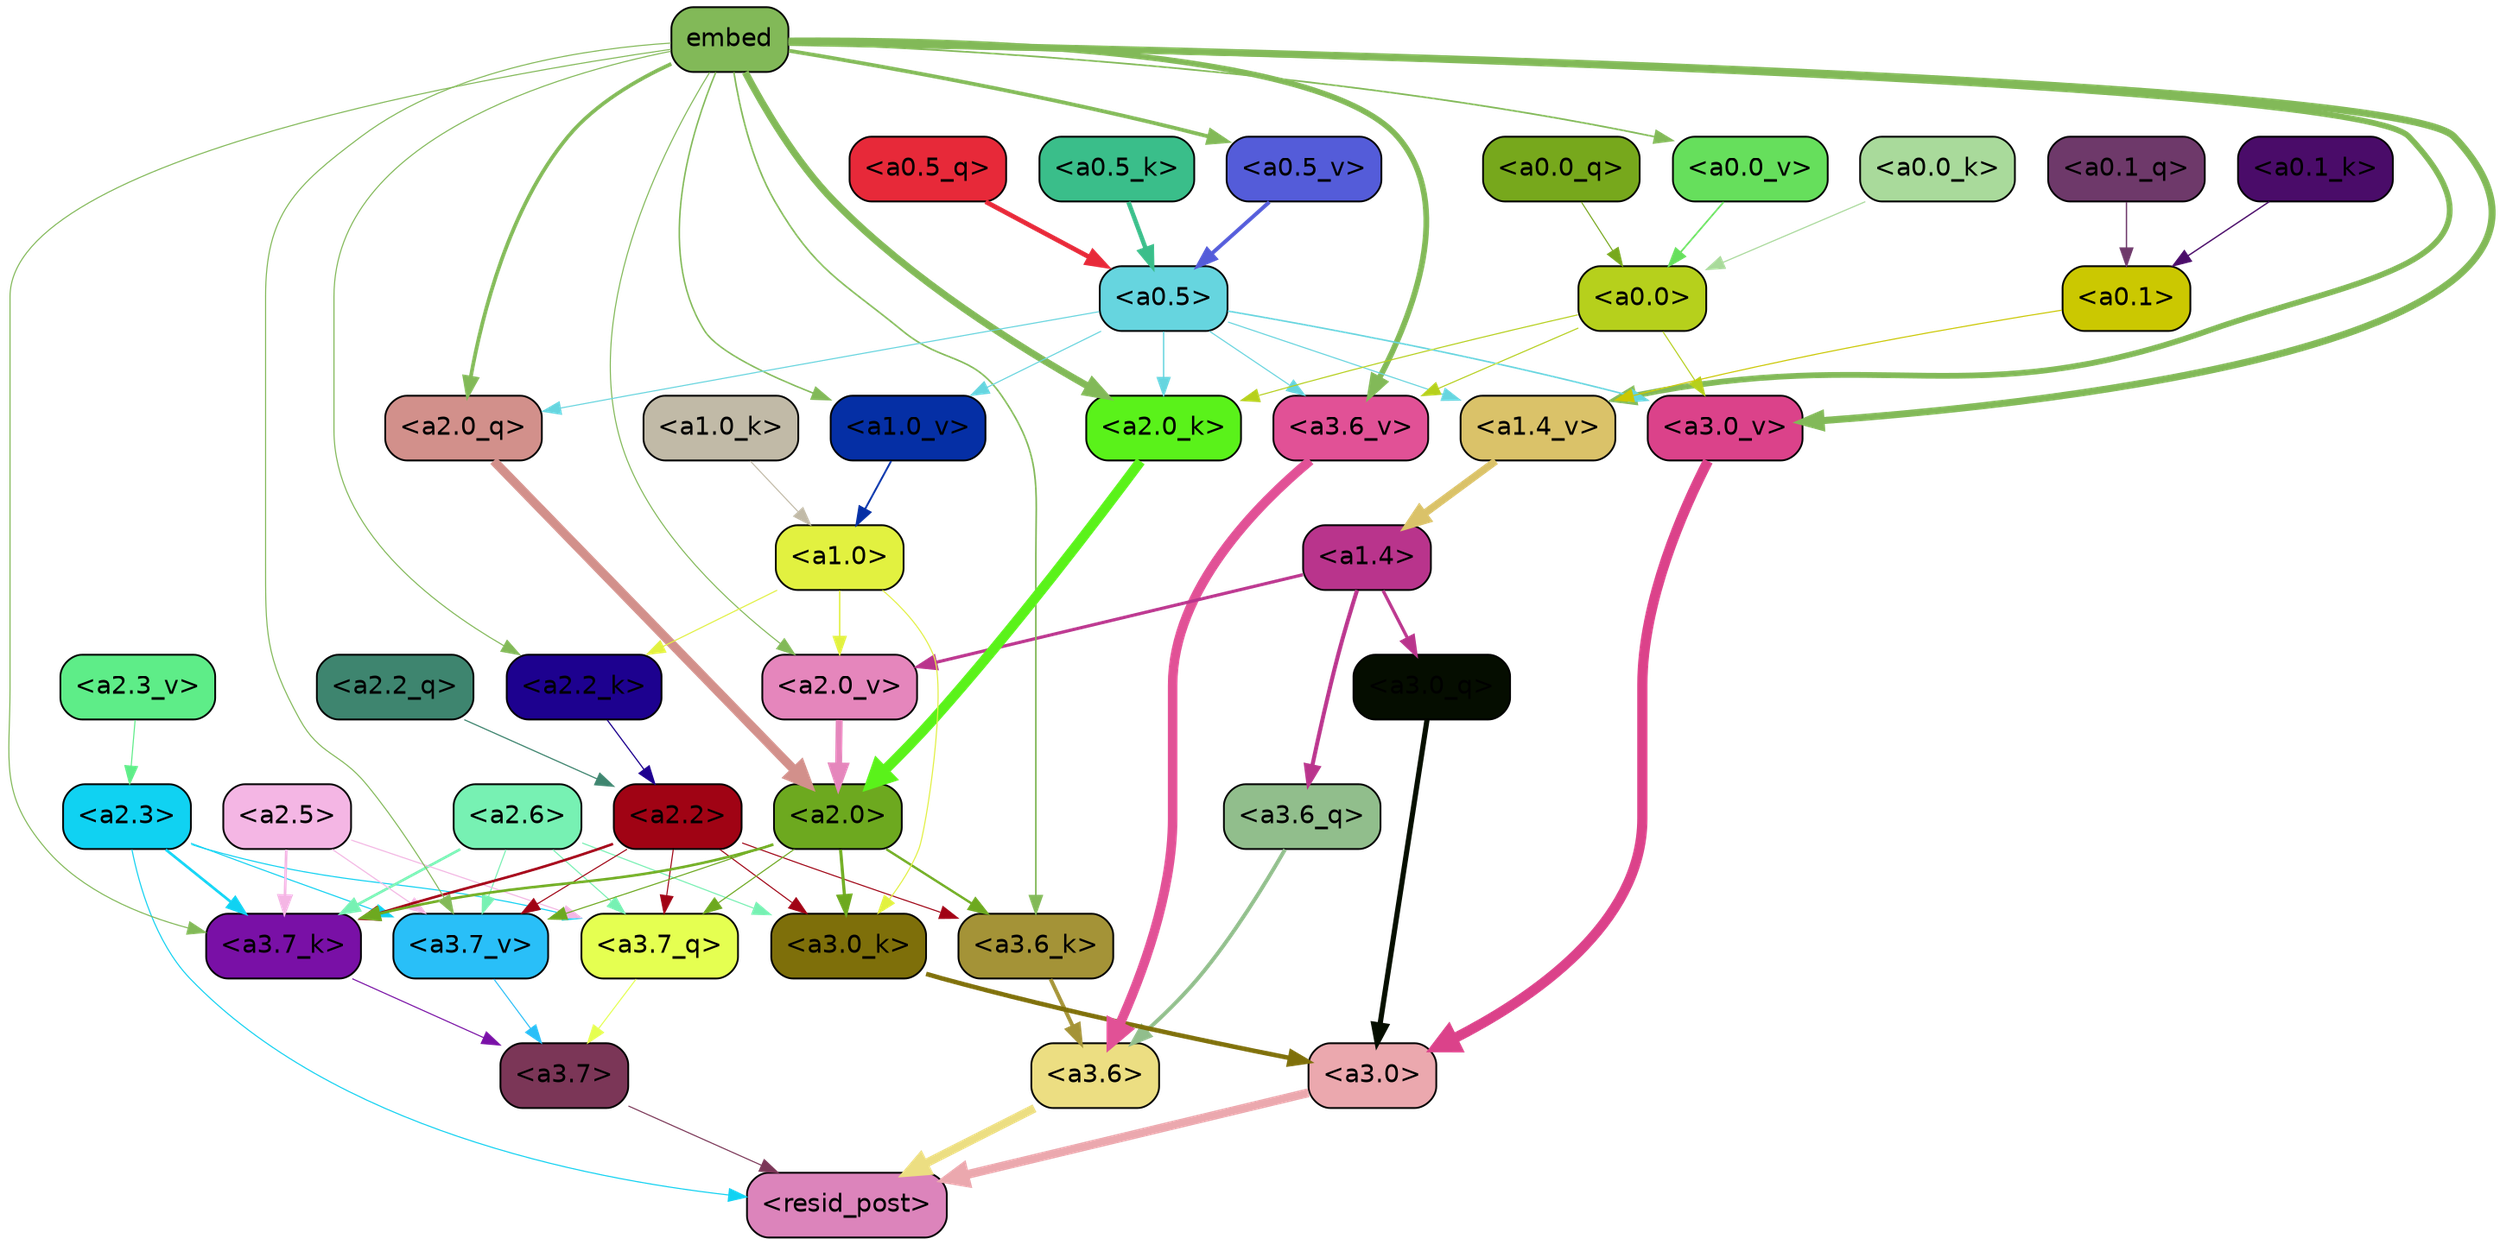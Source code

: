 strict digraph "" {
	graph [bgcolor=transparent,
		layout=dot,
		overlap=false,
		splines=true
	];
	"<a3.7>"	[color=black,
		fillcolor="#7b3657",
		fontname=Helvetica,
		shape=box,
		style="filled, rounded"];
	"<resid_post>"	[color=black,
		fillcolor="#dc84bb",
		fontname=Helvetica,
		shape=box,
		style="filled, rounded"];
	"<a3.7>" -> "<resid_post>"	[color="#7b3657",
		penwidth=0.6];
	"<a3.6>"	[color=black,
		fillcolor="#ecde82",
		fontname=Helvetica,
		shape=box,
		style="filled, rounded"];
	"<a3.6>" -> "<resid_post>"	[color="#ecde82",
		penwidth=4.746312499046326];
	"<a3.0>"	[color=black,
		fillcolor="#eba8ae",
		fontname=Helvetica,
		shape=box,
		style="filled, rounded"];
	"<a3.0>" -> "<resid_post>"	[color="#eba8ae",
		penwidth=4.896343111991882];
	"<a2.3>"	[color=black,
		fillcolor="#10d2f2",
		fontname=Helvetica,
		shape=box,
		style="filled, rounded"];
	"<a2.3>" -> "<resid_post>"	[color="#10d2f2",
		penwidth=0.6];
	"<a3.7_q>"	[color=black,
		fillcolor="#e5ff51",
		fontname=Helvetica,
		shape=box,
		style="filled, rounded"];
	"<a2.3>" -> "<a3.7_q>"	[color="#10d2f2",
		penwidth=0.6];
	"<a3.7_k>"	[color=black,
		fillcolor="#7910a6",
		fontname=Helvetica,
		shape=box,
		style="filled, rounded"];
	"<a2.3>" -> "<a3.7_k>"	[color="#10d2f2",
		penwidth=1.467104621231556];
	"<a3.7_v>"	[color=black,
		fillcolor="#29bff8",
		fontname=Helvetica,
		shape=box,
		style="filled, rounded"];
	"<a2.3>" -> "<a3.7_v>"	[color="#10d2f2",
		penwidth=0.6];
	"<a3.7_q>" -> "<a3.7>"	[color="#e5ff51",
		penwidth=0.6];
	"<a3.6_q>"	[color=black,
		fillcolor="#91be8c",
		fontname=Helvetica,
		shape=box,
		style="filled, rounded"];
	"<a3.6_q>" -> "<a3.6>"	[color="#91be8c",
		penwidth=2.160832464694977];
	"<a3.0_q>"	[color=black,
		fillcolor="#050d00",
		fontname=Helvetica,
		shape=box,
		style="filled, rounded"];
	"<a3.0_q>" -> "<a3.0>"	[color="#050d00",
		penwidth=2.870753765106201];
	"<a3.7_k>" -> "<a3.7>"	[color="#7910a6",
		penwidth=0.6];
	"<a3.6_k>"	[color=black,
		fillcolor="#a49337",
		fontname=Helvetica,
		shape=box,
		style="filled, rounded"];
	"<a3.6_k>" -> "<a3.6>"	[color="#a49337",
		penwidth=2.13908451795578];
	"<a3.0_k>"	[color=black,
		fillcolor="#7e6f0a",
		fontname=Helvetica,
		shape=box,
		style="filled, rounded"];
	"<a3.0_k>" -> "<a3.0>"	[color="#7e6f0a",
		penwidth=2.520303964614868];
	"<a3.7_v>" -> "<a3.7>"	[color="#29bff8",
		penwidth=0.6];
	"<a3.6_v>"	[color=black,
		fillcolor="#e15196",
		fontname=Helvetica,
		shape=box,
		style="filled, rounded"];
	"<a3.6_v>" -> "<a3.6>"	[color="#e15196",
		penwidth=5.297133803367615];
	"<a3.0_v>"	[color=black,
		fillcolor="#db428a",
		fontname=Helvetica,
		shape=box,
		style="filled, rounded"];
	"<a3.0_v>" -> "<a3.0>"	[color="#db428a",
		penwidth=5.680712580680847];
	"<a2.6>"	[color=black,
		fillcolor="#77f1b3",
		fontname=Helvetica,
		shape=box,
		style="filled, rounded"];
	"<a2.6>" -> "<a3.7_q>"	[color="#77f1b3",
		penwidth=0.6];
	"<a2.6>" -> "<a3.7_k>"	[color="#77f1b3",
		penwidth=1.4453159049153328];
	"<a2.6>" -> "<a3.0_k>"	[color="#77f1b3",
		penwidth=0.6];
	"<a2.6>" -> "<a3.7_v>"	[color="#77f1b3",
		penwidth=0.6];
	"<a2.5>"	[color=black,
		fillcolor="#f4b6e4",
		fontname=Helvetica,
		shape=box,
		style="filled, rounded"];
	"<a2.5>" -> "<a3.7_q>"	[color="#f4b6e4",
		penwidth=0.6];
	"<a2.5>" -> "<a3.7_k>"	[color="#f4b6e4",
		penwidth=1.4526091292500496];
	"<a2.5>" -> "<a3.7_v>"	[color="#f4b6e4",
		penwidth=0.6];
	"<a2.2>"	[color=black,
		fillcolor="#a00314",
		fontname=Helvetica,
		shape=box,
		style="filled, rounded"];
	"<a2.2>" -> "<a3.7_q>"	[color="#a00314",
		penwidth=0.6];
	"<a2.2>" -> "<a3.7_k>"	[color="#a00314",
		penwidth=1.4310357049107552];
	"<a2.2>" -> "<a3.6_k>"	[color="#a00314",
		penwidth=0.6];
	"<a2.2>" -> "<a3.0_k>"	[color="#a00314",
		penwidth=0.6];
	"<a2.2>" -> "<a3.7_v>"	[color="#a00314",
		penwidth=0.6];
	"<a2.0>"	[color=black,
		fillcolor="#6da91f",
		fontname=Helvetica,
		shape=box,
		style="filled, rounded"];
	"<a2.0>" -> "<a3.7_q>"	[color="#6da91f",
		penwidth=0.6];
	"<a2.0>" -> "<a3.7_k>"	[color="#6da91f",
		penwidth=1.4314699843525887];
	"<a2.0>" -> "<a3.6_k>"	[color="#6da91f",
		penwidth=1.2950235605239868];
	"<a2.0>" -> "<a3.0_k>"	[color="#6da91f",
		penwidth=1.712992787361145];
	"<a2.0>" -> "<a3.7_v>"	[color="#6da91f",
		penwidth=0.6];
	"<a1.4>"	[color=black,
		fillcolor="#b9348c",
		fontname=Helvetica,
		shape=box,
		style="filled, rounded"];
	"<a1.4>" -> "<a3.6_q>"	[color="#b9348c",
		penwidth=2.242796540260315];
	"<a1.4>" -> "<a3.0_q>"	[color="#b9348c",
		penwidth=1.7808996737003326];
	"<a2.0_v>"	[color=black,
		fillcolor="#e586bc",
		fontname=Helvetica,
		shape=box,
		style="filled, rounded"];
	"<a1.4>" -> "<a2.0_v>"	[color="#b9348c",
		penwidth=1.7603429555892944];
	embed	[color=black,
		fillcolor="#82b958",
		fontname=Helvetica,
		shape=box,
		style="filled, rounded"];
	embed -> "<a3.7_k>"	[color="#82b958",
		penwidth=0.6];
	embed -> "<a3.6_k>"	[color="#82b958",
		penwidth=0.891706109046936];
	embed -> "<a3.7_v>"	[color="#82b958",
		penwidth=0.6];
	embed -> "<a3.6_v>"	[color="#82b958",
		penwidth=3.1766927242279053];
	embed -> "<a3.0_v>"	[color="#82b958",
		penwidth=3.9005755856633186];
	"<a2.0_q>"	[color=black,
		fillcolor="#d2908b",
		fontname=Helvetica,
		shape=box,
		style="filled, rounded"];
	embed -> "<a2.0_q>"	[color="#82b958",
		penwidth=2.0810389518737793];
	"<a2.2_k>"	[color=black,
		fillcolor="#1d018f",
		fontname=Helvetica,
		shape=box,
		style="filled, rounded"];
	embed -> "<a2.2_k>"	[color="#82b958",
		penwidth=0.6];
	"<a2.0_k>"	[color=black,
		fillcolor="#5af21a",
		fontname=Helvetica,
		shape=box,
		style="filled, rounded"];
	embed -> "<a2.0_k>"	[color="#82b958",
		penwidth=3.8915770053863525];
	embed -> "<a2.0_v>"	[color="#82b958",
		penwidth=0.6];
	"<a1.4_v>"	[color=black,
		fillcolor="#dac269",
		fontname=Helvetica,
		shape=box,
		style="filled, rounded"];
	embed -> "<a1.4_v>"	[color="#82b958",
		penwidth=3.201367974281311];
	"<a1.0_v>"	[color=black,
		fillcolor="#052fa5",
		fontname=Helvetica,
		shape=box,
		style="filled, rounded"];
	embed -> "<a1.0_v>"	[color="#82b958",
		penwidth=0.8298318386077881];
	"<a0.5_v>"	[color=black,
		fillcolor="#545cd9",
		fontname=Helvetica,
		shape=box,
		style="filled, rounded"];
	embed -> "<a0.5_v>"	[color="#82b958",
		penwidth=2.125113606452942];
	"<a0.0_v>"	[color=black,
		fillcolor="#66df5c",
		fontname=Helvetica,
		shape=box,
		style="filled, rounded"];
	embed -> "<a0.0_v>"	[color="#82b958",
		penwidth=0.9198476672172546];
	"<a1.0>"	[color=black,
		fillcolor="#e2f140",
		fontname=Helvetica,
		shape=box,
		style="filled, rounded"];
	"<a1.0>" -> "<a3.0_k>"	[color="#e2f140",
		penwidth=0.6];
	"<a1.0>" -> "<a2.2_k>"	[color="#e2f140",
		penwidth=0.6];
	"<a1.0>" -> "<a2.0_v>"	[color="#e2f140",
		penwidth=0.7897878289222717];
	"<a0.5>"	[color=black,
		fillcolor="#66d5df",
		fontname=Helvetica,
		shape=box,
		style="filled, rounded"];
	"<a0.5>" -> "<a3.6_v>"	[color="#66d5df",
		penwidth=0.6];
	"<a0.5>" -> "<a3.0_v>"	[color="#66d5df",
		penwidth=0.8493617177009583];
	"<a0.5>" -> "<a2.0_q>"	[color="#66d5df",
		penwidth=0.6];
	"<a0.5>" -> "<a2.0_k>"	[color="#66d5df",
		penwidth=0.7482255101203918];
	"<a0.5>" -> "<a1.4_v>"	[color="#66d5df",
		penwidth=0.6];
	"<a0.5>" -> "<a1.0_v>"	[color="#66d5df",
		penwidth=0.6];
	"<a0.0>"	[color=black,
		fillcolor="#b6d01c",
		fontname=Helvetica,
		shape=box,
		style="filled, rounded"];
	"<a0.0>" -> "<a3.6_v>"	[color="#b6d01c",
		penwidth=0.6];
	"<a0.0>" -> "<a3.0_v>"	[color="#b6d01c",
		penwidth=0.6];
	"<a0.0>" -> "<a2.0_k>"	[color="#b6d01c",
		penwidth=0.6];
	"<a2.2_q>"	[color=black,
		fillcolor="#3e856f",
		fontname=Helvetica,
		shape=box,
		style="filled, rounded"];
	"<a2.2_q>" -> "<a2.2>"	[color="#3e856f",
		penwidth=0.6449352353811264];
	"<a2.0_q>" -> "<a2.0>"	[color="#d2908b",
		penwidth=5.017253503203392];
	"<a2.2_k>" -> "<a2.2>"	[color="#1d018f",
		penwidth=0.6690489649772644];
	"<a2.0_k>" -> "<a2.0>"	[color="#5af21a",
		penwidth=5.656688302755356];
	"<a2.3_v>"	[color=black,
		fillcolor="#5eed88",
		fontname=Helvetica,
		shape=box,
		style="filled, rounded"];
	"<a2.3_v>" -> "<a2.3>"	[color="#5eed88",
		penwidth=0.6];
	"<a2.0_v>" -> "<a2.0>"	[color="#e586bc",
		penwidth=3.8170836865901947];
	"<a1.0_k>"	[color=black,
		fillcolor="#c1baa7",
		fontname=Helvetica,
		shape=box,
		style="filled, rounded"];
	"<a1.0_k>" -> "<a1.0>"	[color="#c1baa7",
		penwidth=0.6];
	"<a1.4_v>" -> "<a1.4>"	[color="#dac269",
		penwidth=4.140247106552124];
	"<a1.0_v>" -> "<a1.0>"	[color="#052fa5",
		penwidth=1.020309567451477];
	"<a0.1>"	[color=black,
		fillcolor="#cbc801",
		fontname=Helvetica,
		shape=box,
		style="filled, rounded"];
	"<a0.1>" -> "<a1.4_v>"	[color="#cbc801",
		penwidth=0.6];
	"<a0.5_q>"	[color=black,
		fillcolor="#e72939",
		fontname=Helvetica,
		shape=box,
		style="filled, rounded"];
	"<a0.5_q>" -> "<a0.5>"	[color="#e72939",
		penwidth=2.6191927194595337];
	"<a0.1_q>"	[color=black,
		fillcolor="#6e396a",
		fontname=Helvetica,
		shape=box,
		style="filled, rounded"];
	"<a0.1_q>" -> "<a0.1>"	[color="#6e396a",
		penwidth=0.7419459819793701];
	"<a0.0_q>"	[color=black,
		fillcolor="#77a81c",
		fontname=Helvetica,
		shape=box,
		style="filled, rounded"];
	"<a0.0_q>" -> "<a0.0>"	[color="#77a81c",
		penwidth=0.6];
	"<a0.5_k>"	[color=black,
		fillcolor="#3abe8a",
		fontname=Helvetica,
		shape=box,
		style="filled, rounded"];
	"<a0.5_k>" -> "<a0.5>"	[color="#3abe8a",
		penwidth=2.463372588157654];
	"<a0.1_k>"	[color=black,
		fillcolor="#4a0c69",
		fontname=Helvetica,
		shape=box,
		style="filled, rounded"];
	"<a0.1_k>" -> "<a0.1>"	[color="#4a0c69",
		penwidth=0.7361900806427002];
	"<a0.0_k>"	[color=black,
		fillcolor="#a9da9b",
		fontname=Helvetica,
		shape=box,
		style="filled, rounded"];
	"<a0.0_k>" -> "<a0.0>"	[color="#a9da9b",
		penwidth=0.6284329891204834];
	"<a0.5_v>" -> "<a0.5>"	[color="#545cd9",
		penwidth=2.1396186351776123];
	"<a0.0_v>" -> "<a0.0>"	[color="#66df5c",
		penwidth=0.9198480844497681];
}
